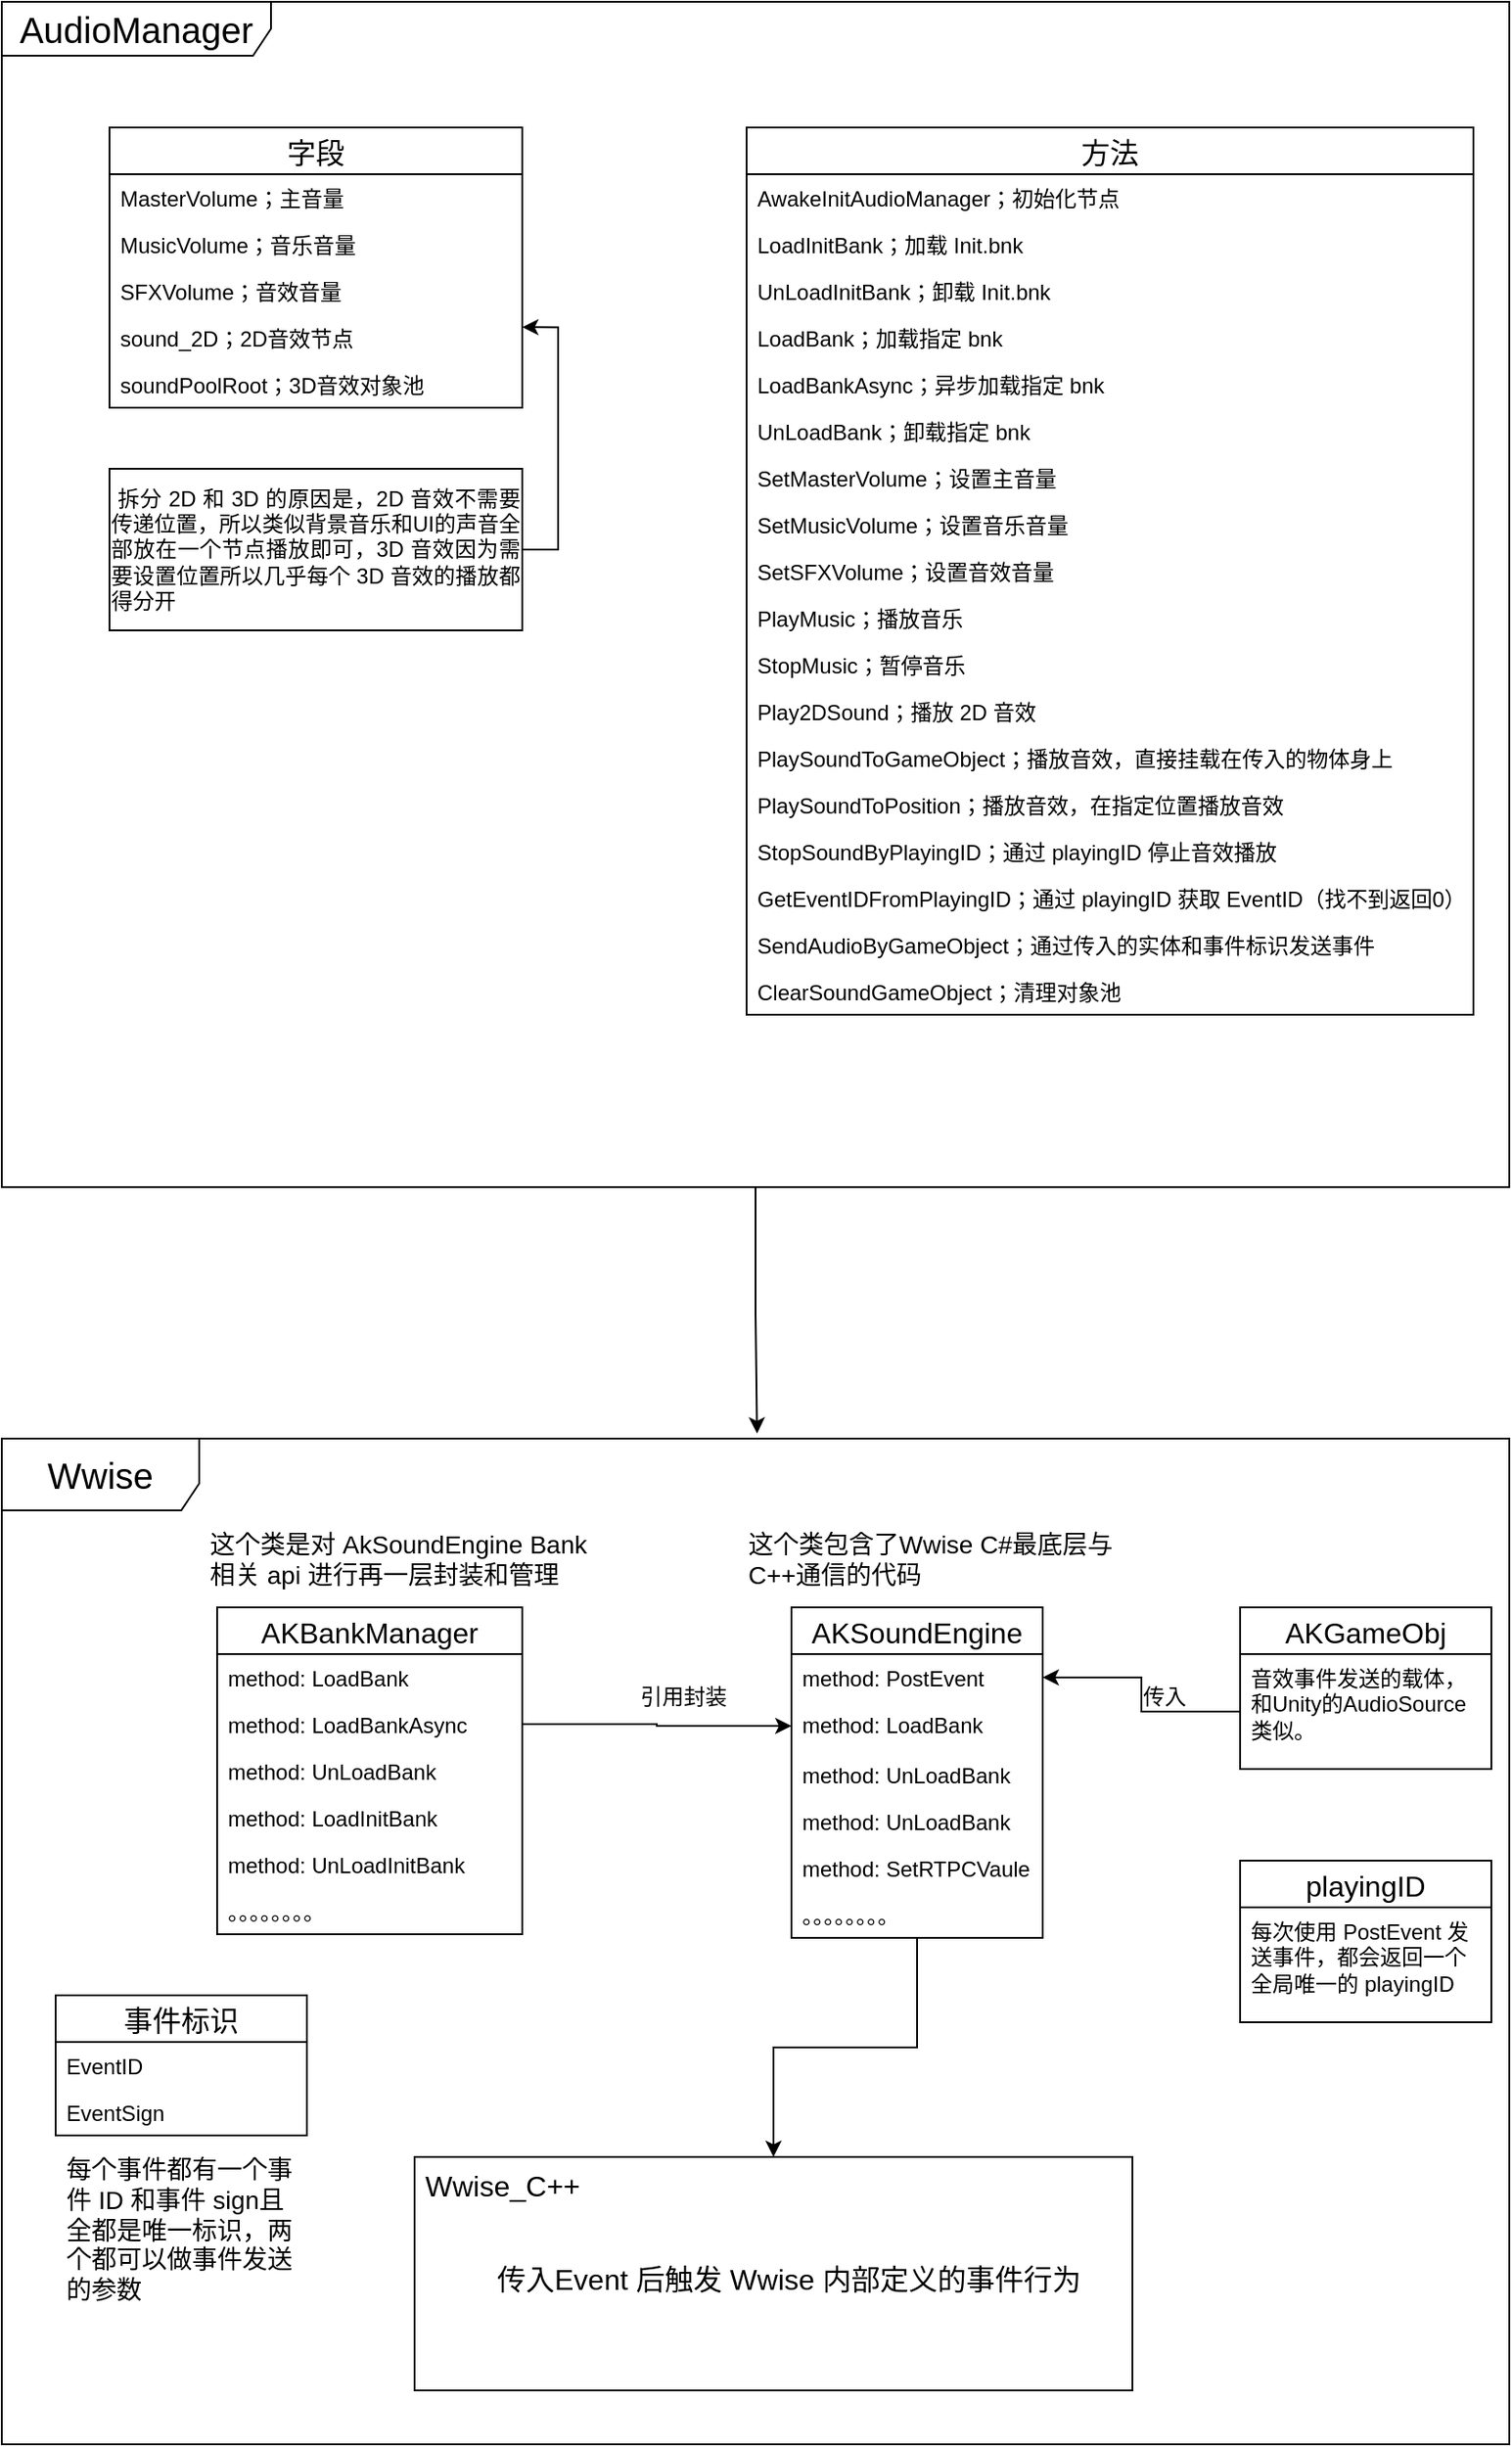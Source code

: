 <mxfile version="20.5.1" type="github">
  <diagram id="W7pLzV4CGx1_tsKxCLEU" name="第 1 页">
    <mxGraphModel dx="1422" dy="774" grid="1" gridSize="10" guides="1" tooltips="1" connect="1" arrows="1" fold="1" page="1" pageScale="1" pageWidth="3300" pageHeight="4681" math="0" shadow="0">
      <root>
        <mxCell id="0" />
        <mxCell id="1" parent="0" />
        <mxCell id="16j1ug62YujSaT9Nk4Fa-153" style="edgeStyle=orthogonalEdgeStyle;rounded=0;orthogonalLoop=1;jettySize=auto;html=1;entryX=0.501;entryY=-0.005;entryDx=0;entryDy=0;entryPerimeter=0;fontSize=16;" edge="1" parent="1" source="16j1ug62YujSaT9Nk4Fa-84" target="16j1ug62YujSaT9Nk4Fa-69">
          <mxGeometry relative="1" as="geometry" />
        </mxCell>
        <mxCell id="16j1ug62YujSaT9Nk4Fa-84" value="&lt;font style=&quot;font-size: 20px;&quot;&gt;AudioManager&lt;/font&gt;" style="shape=umlFrame;whiteSpace=wrap;html=1;rounded=0;shadow=0;glass=0;sketch=0;fontSize=12;width=150;height=30;" vertex="1" parent="1">
          <mxGeometry x="1120" y="3040" width="840" height="660" as="geometry" />
        </mxCell>
        <mxCell id="16j1ug62YujSaT9Nk4Fa-69" value="&lt;font style=&quot;font-size: 20px;&quot;&gt;Wwise&lt;/font&gt;" style="shape=umlFrame;whiteSpace=wrap;html=1;rounded=0;shadow=0;glass=0;sketch=0;fontSize=12;width=110;height=40;" vertex="1" parent="1">
          <mxGeometry x="1120" y="3840" width="840" height="560" as="geometry" />
        </mxCell>
        <mxCell id="16j1ug62YujSaT9Nk4Fa-82" style="edgeStyle=orthogonalEdgeStyle;rounded=0;orthogonalLoop=1;jettySize=auto;html=1;fontSize=12;" edge="1" parent="1" source="16j1ug62YujSaT9Nk4Fa-1" target="16j1ug62YujSaT9Nk4Fa-52">
          <mxGeometry relative="1" as="geometry" />
        </mxCell>
        <mxCell id="16j1ug62YujSaT9Nk4Fa-1" value="AKSoundEngine" style="swimlane;fontStyle=0;childLayout=stackLayout;horizontal=1;startSize=26;fillColor=none;horizontalStack=0;resizeParent=1;resizeParentMax=0;resizeLast=0;collapsible=1;marginBottom=0;swimlaneLine=1;glass=0;fontSize=16;" vertex="1" parent="1">
          <mxGeometry x="1560" y="3934" width="140" height="184" as="geometry">
            <mxRectangle x="1520" y="3890" width="60" height="30" as="alternateBounds" />
          </mxGeometry>
        </mxCell>
        <mxCell id="16j1ug62YujSaT9Nk4Fa-2" value="method: PostEvent" style="text;strokeColor=none;fillColor=none;align=left;verticalAlign=top;spacingLeft=4;spacingRight=4;overflow=hidden;rotatable=0;points=[[0,0.5],[1,0.5]];portConstraint=eastwest;" vertex="1" parent="16j1ug62YujSaT9Nk4Fa-1">
          <mxGeometry y="26" width="140" height="26" as="geometry" />
        </mxCell>
        <mxCell id="16j1ug62YujSaT9Nk4Fa-64" value="method: LoadBank" style="text;strokeColor=none;fillColor=none;align=left;verticalAlign=top;spacingLeft=4;spacingRight=4;overflow=hidden;rotatable=0;points=[[0,0.5],[1,0.5]];portConstraint=eastwest;" vertex="1" parent="16j1ug62YujSaT9Nk4Fa-1">
          <mxGeometry y="52" width="140" height="28" as="geometry" />
        </mxCell>
        <mxCell id="16j1ug62YujSaT9Nk4Fa-65" value="method: UnLoadBank&#xa;" style="text;strokeColor=none;fillColor=none;align=left;verticalAlign=top;spacingLeft=4;spacingRight=4;overflow=hidden;rotatable=0;points=[[0,0.5],[1,0.5]];portConstraint=eastwest;" vertex="1" parent="16j1ug62YujSaT9Nk4Fa-1">
          <mxGeometry y="80" width="140" height="26" as="geometry" />
        </mxCell>
        <mxCell id="16j1ug62YujSaT9Nk4Fa-79" value="method: UnLoadBank&#xa;" style="text;strokeColor=none;fillColor=none;align=left;verticalAlign=top;spacingLeft=4;spacingRight=4;overflow=hidden;rotatable=0;points=[[0,0.5],[1,0.5]];portConstraint=eastwest;" vertex="1" parent="16j1ug62YujSaT9Nk4Fa-1">
          <mxGeometry y="106" width="140" height="26" as="geometry" />
        </mxCell>
        <mxCell id="16j1ug62YujSaT9Nk4Fa-81" value="method: SetRTPCVaule&#xa;&#xa;" style="text;strokeColor=none;fillColor=none;align=left;verticalAlign=top;spacingLeft=4;spacingRight=4;overflow=hidden;rotatable=0;points=[[0,0.5],[1,0.5]];portConstraint=eastwest;" vertex="1" parent="16j1ug62YujSaT9Nk4Fa-1">
          <mxGeometry y="132" width="140" height="26" as="geometry" />
        </mxCell>
        <mxCell id="16j1ug62YujSaT9Nk4Fa-71" value="。。。。。。。。" style="text;strokeColor=none;fillColor=none;align=left;verticalAlign=top;spacingLeft=4;spacingRight=4;overflow=hidden;rotatable=0;points=[[0,0.5],[1,0.5]];portConstraint=eastwest;" vertex="1" parent="16j1ug62YujSaT9Nk4Fa-1">
          <mxGeometry y="158" width="140" height="26" as="geometry" />
        </mxCell>
        <mxCell id="16j1ug62YujSaT9Nk4Fa-52" value="" style="verticalLabelPosition=bottom;verticalAlign=top;html=1;shape=mxgraph.basic.rect;fillColor2=none;strokeWidth=1;size=20;indent=5;rounded=0;shadow=0;glass=0;sketch=0;fontSize=16;" vertex="1" parent="1">
          <mxGeometry x="1350" y="4240" width="400" height="130" as="geometry" />
        </mxCell>
        <mxCell id="16j1ug62YujSaT9Nk4Fa-53" value="Wwise_C++" style="text;strokeColor=none;fillColor=none;align=left;verticalAlign=top;spacingLeft=4;spacingRight=4;overflow=hidden;rotatable=0;points=[[0,0.5],[1,0.5]];portConstraint=eastwest;rounded=0;shadow=0;glass=0;sketch=0;fontSize=16;" vertex="1" parent="1">
          <mxGeometry x="1350" y="4240" width="120" height="26" as="geometry" />
        </mxCell>
        <mxCell id="16j1ug62YujSaT9Nk4Fa-59" value="传入Event 后触发 Wwise 内部定义的事件行为" style="text;strokeColor=none;fillColor=none;align=left;verticalAlign=top;spacingLeft=4;spacingRight=4;overflow=hidden;rotatable=0;points=[[0,0.5],[1,0.5]];portConstraint=eastwest;rounded=0;shadow=0;glass=0;sketch=0;fontSize=16;" vertex="1" parent="1">
          <mxGeometry x="1390" y="4292" width="340" height="26" as="geometry" />
        </mxCell>
        <mxCell id="16j1ug62YujSaT9Nk4Fa-60" value="AKBankManager" style="swimlane;fontStyle=0;childLayout=stackLayout;horizontal=1;startSize=26;fillColor=none;horizontalStack=0;resizeParent=1;resizeParentMax=0;resizeLast=0;collapsible=1;marginBottom=0;rounded=0;shadow=0;glass=0;sketch=0;fontSize=16;" vertex="1" parent="1">
          <mxGeometry x="1240" y="3934" width="170" height="182" as="geometry" />
        </mxCell>
        <mxCell id="16j1ug62YujSaT9Nk4Fa-61" value="method: LoadBank&#xa;" style="text;strokeColor=none;fillColor=none;align=left;verticalAlign=top;spacingLeft=4;spacingRight=4;overflow=hidden;rotatable=0;points=[[0,0.5],[1,0.5]];portConstraint=eastwest;rounded=0;shadow=0;glass=0;sketch=0;fontSize=12;" vertex="1" parent="16j1ug62YujSaT9Nk4Fa-60">
          <mxGeometry y="26" width="170" height="26" as="geometry" />
        </mxCell>
        <mxCell id="16j1ug62YujSaT9Nk4Fa-80" value="method: LoadBankAsync&#xa;&#xa;" style="text;strokeColor=none;fillColor=none;align=left;verticalAlign=top;spacingLeft=4;spacingRight=4;overflow=hidden;rotatable=0;points=[[0,0.5],[1,0.5]];portConstraint=eastwest;rounded=0;shadow=0;glass=0;sketch=0;fontSize=12;" vertex="1" parent="16j1ug62YujSaT9Nk4Fa-60">
          <mxGeometry y="52" width="170" height="26" as="geometry" />
        </mxCell>
        <mxCell id="16j1ug62YujSaT9Nk4Fa-73" value="method: UnLoadBank&#xa;" style="text;strokeColor=none;fillColor=none;align=left;verticalAlign=top;spacingLeft=4;spacingRight=4;overflow=hidden;rotatable=0;points=[[0,0.5],[1,0.5]];portConstraint=eastwest;rounded=0;shadow=0;glass=0;sketch=0;fontSize=12;" vertex="1" parent="16j1ug62YujSaT9Nk4Fa-60">
          <mxGeometry y="78" width="170" height="26" as="geometry" />
        </mxCell>
        <mxCell id="16j1ug62YujSaT9Nk4Fa-66" value="method: LoadInitBank&#xa;" style="text;strokeColor=none;fillColor=none;align=left;verticalAlign=top;spacingLeft=4;spacingRight=4;overflow=hidden;rotatable=0;points=[[0,0.5],[1,0.5]];portConstraint=eastwest;rounded=0;shadow=0;glass=0;sketch=0;fontSize=12;" vertex="1" parent="16j1ug62YujSaT9Nk4Fa-60">
          <mxGeometry y="104" width="170" height="26" as="geometry" />
        </mxCell>
        <mxCell id="16j1ug62YujSaT9Nk4Fa-72" value="method: UnLoadInitBank&#xa;&#xa;" style="text;strokeColor=none;fillColor=none;align=left;verticalAlign=top;spacingLeft=4;spacingRight=4;overflow=hidden;rotatable=0;points=[[0,0.5],[1,0.5]];portConstraint=eastwest;rounded=0;shadow=0;glass=0;sketch=0;fontSize=12;" vertex="1" parent="16j1ug62YujSaT9Nk4Fa-60">
          <mxGeometry y="130" width="170" height="26" as="geometry" />
        </mxCell>
        <mxCell id="16j1ug62YujSaT9Nk4Fa-77" value="。。。。。。。。&#xa;" style="text;strokeColor=none;fillColor=none;align=left;verticalAlign=top;spacingLeft=4;spacingRight=4;overflow=hidden;rotatable=0;points=[[0,0.5],[1,0.5]];portConstraint=eastwest;rounded=0;shadow=0;glass=0;sketch=0;fontSize=12;" vertex="1" parent="16j1ug62YujSaT9Nk4Fa-60">
          <mxGeometry y="156" width="170" height="26" as="geometry" />
        </mxCell>
        <mxCell id="16j1ug62YujSaT9Nk4Fa-70" value="这个类包含了Wwise C#最底层与C++通信的代码" style="text;strokeColor=none;fillColor=none;align=left;verticalAlign=top;spacingLeft=4;spacingRight=4;overflow=hidden;rotatable=0;points=[[0,0.5],[1,0.5]];portConstraint=eastwest;rounded=0;shadow=0;glass=0;sketch=0;fontSize=14;whiteSpace=wrap;" vertex="1" parent="1">
          <mxGeometry x="1530" y="3884" width="220" height="50" as="geometry" />
        </mxCell>
        <mxCell id="16j1ug62YujSaT9Nk4Fa-75" style="edgeStyle=orthogonalEdgeStyle;rounded=0;orthogonalLoop=1;jettySize=auto;html=1;exitX=1;exitY=0.5;exitDx=0;exitDy=0;fontSize=14;" edge="1" parent="1" source="16j1ug62YujSaT9Nk4Fa-80" target="16j1ug62YujSaT9Nk4Fa-64">
          <mxGeometry relative="1" as="geometry" />
        </mxCell>
        <mxCell id="16j1ug62YujSaT9Nk4Fa-76" value="引用封装" style="text;strokeColor=none;fillColor=none;align=left;verticalAlign=top;spacingLeft=4;spacingRight=4;overflow=hidden;rotatable=0;points=[[0,0.5],[1,0.5]];portConstraint=eastwest;rounded=0;shadow=0;glass=0;sketch=0;fontSize=12;" vertex="1" parent="1">
          <mxGeometry x="1470" y="3970" width="100" height="26" as="geometry" />
        </mxCell>
        <mxCell id="16j1ug62YujSaT9Nk4Fa-78" value="这个类是对 AkSoundEngine Bank 相关 api 进行再一层封装和管理" style="text;strokeColor=none;fillColor=none;align=left;verticalAlign=top;spacingLeft=4;spacingRight=4;overflow=hidden;rotatable=0;points=[[0,0.5],[1,0.5]];portConstraint=eastwest;rounded=0;shadow=0;glass=0;sketch=0;fontSize=14;whiteSpace=wrap;" vertex="1" parent="1">
          <mxGeometry x="1230" y="3884" width="230" height="46" as="geometry" />
        </mxCell>
        <mxCell id="16j1ug62YujSaT9Nk4Fa-85" value="字段" style="swimlane;fontStyle=0;childLayout=stackLayout;horizontal=1;startSize=26;fillColor=none;horizontalStack=0;resizeParent=1;resizeParentMax=0;resizeLast=0;collapsible=1;marginBottom=0;rounded=0;shadow=0;glass=0;sketch=0;fontSize=16;" vertex="1" parent="1">
          <mxGeometry x="1180" y="3110" width="230" height="156" as="geometry" />
        </mxCell>
        <mxCell id="16j1ug62YujSaT9Nk4Fa-86" value="MasterVolume；主音量" style="text;strokeColor=none;fillColor=none;align=left;verticalAlign=top;spacingLeft=4;spacingRight=4;overflow=hidden;rotatable=0;points=[[0,0.5],[1,0.5]];portConstraint=eastwest;rounded=0;shadow=0;glass=0;sketch=0;fontSize=12;" vertex="1" parent="16j1ug62YujSaT9Nk4Fa-85">
          <mxGeometry y="26" width="230" height="26" as="geometry" />
        </mxCell>
        <mxCell id="16j1ug62YujSaT9Nk4Fa-89" value="MusicVolume；音乐音量" style="text;strokeColor=none;fillColor=none;align=left;verticalAlign=top;spacingLeft=4;spacingRight=4;overflow=hidden;rotatable=0;points=[[0,0.5],[1,0.5]];portConstraint=eastwest;rounded=0;shadow=0;glass=0;sketch=0;fontSize=12;" vertex="1" parent="16j1ug62YujSaT9Nk4Fa-85">
          <mxGeometry y="52" width="230" height="26" as="geometry" />
        </mxCell>
        <mxCell id="16j1ug62YujSaT9Nk4Fa-90" value="SFXVolume；音效音量" style="text;strokeColor=none;fillColor=none;align=left;verticalAlign=top;spacingLeft=4;spacingRight=4;overflow=hidden;rotatable=0;points=[[0,0.5],[1,0.5]];portConstraint=eastwest;rounded=0;shadow=0;glass=0;sketch=0;fontSize=12;" vertex="1" parent="16j1ug62YujSaT9Nk4Fa-85">
          <mxGeometry y="78" width="230" height="26" as="geometry" />
        </mxCell>
        <mxCell id="16j1ug62YujSaT9Nk4Fa-91" value="sound_2D；2D音效节点" style="text;strokeColor=none;fillColor=none;align=left;verticalAlign=top;spacingLeft=4;spacingRight=4;overflow=hidden;rotatable=0;points=[[0,0.5],[1,0.5]];portConstraint=eastwest;rounded=0;shadow=0;glass=0;sketch=0;fontSize=12;" vertex="1" parent="16j1ug62YujSaT9Nk4Fa-85">
          <mxGeometry y="104" width="230" height="26" as="geometry" />
        </mxCell>
        <mxCell id="16j1ug62YujSaT9Nk4Fa-101" value="soundPoolRoot；3D音效对象池" style="text;strokeColor=none;fillColor=none;align=left;verticalAlign=top;spacingLeft=4;spacingRight=4;overflow=hidden;rotatable=0;points=[[0,0.5],[1,0.5]];portConstraint=eastwest;rounded=0;shadow=0;glass=0;sketch=0;fontSize=12;" vertex="1" parent="16j1ug62YujSaT9Nk4Fa-85">
          <mxGeometry y="130" width="230" height="26" as="geometry" />
        </mxCell>
        <mxCell id="16j1ug62YujSaT9Nk4Fa-92" value="AKGameObj" style="swimlane;fontStyle=0;childLayout=stackLayout;horizontal=1;startSize=26;fillColor=none;horizontalStack=0;resizeParent=1;resizeParentMax=0;resizeLast=0;collapsible=1;marginBottom=0;swimlaneLine=1;glass=0;fontSize=16;" vertex="1" parent="1">
          <mxGeometry x="1810" y="3934" width="140" height="90" as="geometry">
            <mxRectangle x="1520" y="3890" width="60" height="30" as="alternateBounds" />
          </mxGeometry>
        </mxCell>
        <mxCell id="16j1ug62YujSaT9Nk4Fa-93" value="音效事件发送的载体，和Unity的AudioSource类似。" style="text;strokeColor=none;fillColor=none;align=left;verticalAlign=top;spacingLeft=4;spacingRight=4;overflow=hidden;rotatable=0;points=[[0,0.5],[1,0.5]];portConstraint=eastwest;whiteSpace=wrap;" vertex="1" parent="16j1ug62YujSaT9Nk4Fa-92">
          <mxGeometry y="26" width="140" height="64" as="geometry" />
        </mxCell>
        <mxCell id="16j1ug62YujSaT9Nk4Fa-99" style="edgeStyle=orthogonalEdgeStyle;rounded=0;orthogonalLoop=1;jettySize=auto;html=1;entryX=1;entryY=0.5;entryDx=0;entryDy=0;fontSize=12;" edge="1" parent="1" source="16j1ug62YujSaT9Nk4Fa-93" target="16j1ug62YujSaT9Nk4Fa-2">
          <mxGeometry relative="1" as="geometry" />
        </mxCell>
        <mxCell id="16j1ug62YujSaT9Nk4Fa-100" value="传入" style="text;strokeColor=none;fillColor=none;align=left;verticalAlign=top;spacingLeft=4;spacingRight=4;overflow=hidden;rotatable=0;points=[[0,0.5],[1,0.5]];portConstraint=eastwest;rounded=0;shadow=0;glass=0;sketch=0;fontSize=12;" vertex="1" parent="1">
          <mxGeometry x="1750" y="3970" width="40" height="26" as="geometry" />
        </mxCell>
        <mxCell id="16j1ug62YujSaT9Nk4Fa-118" style="edgeStyle=orthogonalEdgeStyle;rounded=0;orthogonalLoop=1;jettySize=auto;html=1;exitX=1;exitY=0.5;exitDx=0;exitDy=0;entryX=1;entryY=0.276;entryDx=0;entryDy=0;entryPerimeter=0;fontSize=12;" edge="1" parent="1" source="16j1ug62YujSaT9Nk4Fa-108" target="16j1ug62YujSaT9Nk4Fa-91">
          <mxGeometry relative="1" as="geometry" />
        </mxCell>
        <mxCell id="16j1ug62YujSaT9Nk4Fa-108" value="&lt;div style=&quot;text-align: justify;&quot;&gt;&lt;span style=&quot;background-color: initial;&quot;&gt;&amp;nbsp;拆分 2D 和 3D 的原因是，2D 音效不需要传递位置，所以类似背景音乐和UI的声音全部放在一个节点播放即可，3D 音效因为需要设置位置所以几乎每个 3D 音效的播放都得分开&lt;/span&gt;&lt;/div&gt;" style="html=1;rounded=0;shadow=0;glass=0;sketch=0;fontSize=12;whiteSpace=wrap;" vertex="1" parent="1">
          <mxGeometry x="1180" y="3300" width="230" height="90" as="geometry" />
        </mxCell>
        <mxCell id="16j1ug62YujSaT9Nk4Fa-112" value="方法" style="swimlane;fontStyle=0;childLayout=stackLayout;horizontal=1;startSize=26;fillColor=none;horizontalStack=0;resizeParent=1;resizeParentMax=0;resizeLast=0;collapsible=1;marginBottom=0;rounded=0;shadow=0;glass=0;sketch=0;fontSize=16;labelBackgroundColor=none;labelBorderColor=none;" vertex="1" parent="1">
          <mxGeometry x="1535" y="3110" width="405" height="494" as="geometry" />
        </mxCell>
        <mxCell id="16j1ug62YujSaT9Nk4Fa-113" value="AwakeInitAudioManager；初始化节点" style="text;strokeColor=none;fillColor=none;align=left;verticalAlign=top;spacingLeft=4;spacingRight=4;overflow=hidden;rotatable=0;points=[[0,0.5],[1,0.5]];portConstraint=eastwest;rounded=0;shadow=0;glass=0;sketch=0;fontSize=12;" vertex="1" parent="16j1ug62YujSaT9Nk4Fa-112">
          <mxGeometry y="26" width="405" height="26" as="geometry" />
        </mxCell>
        <mxCell id="16j1ug62YujSaT9Nk4Fa-114" value="LoadInitBank；加载 Init.bnk" style="text;strokeColor=none;fillColor=none;align=left;verticalAlign=top;spacingLeft=4;spacingRight=4;overflow=hidden;rotatable=0;points=[[0,0.5],[1,0.5]];portConstraint=eastwest;rounded=0;shadow=0;glass=0;sketch=0;fontSize=12;" vertex="1" parent="16j1ug62YujSaT9Nk4Fa-112">
          <mxGeometry y="52" width="405" height="26" as="geometry" />
        </mxCell>
        <mxCell id="16j1ug62YujSaT9Nk4Fa-115" value="UnLoadInitBank；卸载 Init.bnk" style="text;strokeColor=none;fillColor=none;align=left;verticalAlign=top;spacingLeft=4;spacingRight=4;overflow=hidden;rotatable=0;points=[[0,0.5],[1,0.5]];portConstraint=eastwest;rounded=0;shadow=0;glass=0;sketch=0;fontSize=12;" vertex="1" parent="16j1ug62YujSaT9Nk4Fa-112">
          <mxGeometry y="78" width="405" height="26" as="geometry" />
        </mxCell>
        <mxCell id="16j1ug62YujSaT9Nk4Fa-116" value="LoadBank；加载指定 bnk" style="text;strokeColor=none;fillColor=none;align=left;verticalAlign=top;spacingLeft=4;spacingRight=4;overflow=hidden;rotatable=0;points=[[0,0.5],[1,0.5]];portConstraint=eastwest;rounded=0;shadow=0;glass=0;sketch=0;fontSize=12;" vertex="1" parent="16j1ug62YujSaT9Nk4Fa-112">
          <mxGeometry y="104" width="405" height="26" as="geometry" />
        </mxCell>
        <mxCell id="16j1ug62YujSaT9Nk4Fa-119" value="LoadBankAsync；异步加载指定 bnk" style="text;strokeColor=none;fillColor=none;align=left;verticalAlign=top;spacingLeft=4;spacingRight=4;overflow=hidden;rotatable=0;points=[[0,0.5],[1,0.5]];portConstraint=eastwest;rounded=0;shadow=0;glass=0;sketch=0;fontSize=12;" vertex="1" parent="16j1ug62YujSaT9Nk4Fa-112">
          <mxGeometry y="130" width="405" height="26" as="geometry" />
        </mxCell>
        <mxCell id="16j1ug62YujSaT9Nk4Fa-120" value="UnLoadBank；卸载指定 bnk" style="text;strokeColor=none;fillColor=none;align=left;verticalAlign=top;spacingLeft=4;spacingRight=4;overflow=hidden;rotatable=0;points=[[0,0.5],[1,0.5]];portConstraint=eastwest;rounded=0;shadow=0;glass=0;sketch=0;fontSize=12;" vertex="1" parent="16j1ug62YujSaT9Nk4Fa-112">
          <mxGeometry y="156" width="405" height="26" as="geometry" />
        </mxCell>
        <mxCell id="16j1ug62YujSaT9Nk4Fa-121" value="SetMasterVolume；设置主音量" style="text;strokeColor=none;fillColor=none;align=left;verticalAlign=top;spacingLeft=4;spacingRight=4;overflow=hidden;rotatable=0;points=[[0,0.5],[1,0.5]];portConstraint=eastwest;rounded=0;shadow=0;glass=0;sketch=0;fontSize=12;" vertex="1" parent="16j1ug62YujSaT9Nk4Fa-112">
          <mxGeometry y="182" width="405" height="26" as="geometry" />
        </mxCell>
        <mxCell id="16j1ug62YujSaT9Nk4Fa-122" value="SetMusicVolume；设置音乐音量" style="text;strokeColor=none;fillColor=none;align=left;verticalAlign=top;spacingLeft=4;spacingRight=4;overflow=hidden;rotatable=0;points=[[0,0.5],[1,0.5]];portConstraint=eastwest;rounded=0;shadow=0;glass=0;sketch=0;fontSize=12;" vertex="1" parent="16j1ug62YujSaT9Nk4Fa-112">
          <mxGeometry y="208" width="405" height="26" as="geometry" />
        </mxCell>
        <mxCell id="16j1ug62YujSaT9Nk4Fa-123" value="SetSFXVolume；设置音效音量" style="text;strokeColor=none;fillColor=none;align=left;verticalAlign=top;spacingLeft=4;spacingRight=4;overflow=hidden;rotatable=0;points=[[0,0.5],[1,0.5]];portConstraint=eastwest;rounded=0;shadow=0;glass=0;sketch=0;fontSize=12;" vertex="1" parent="16j1ug62YujSaT9Nk4Fa-112">
          <mxGeometry y="234" width="405" height="26" as="geometry" />
        </mxCell>
        <mxCell id="16j1ug62YujSaT9Nk4Fa-124" value="PlayMusic；播放音乐" style="text;strokeColor=none;fillColor=none;align=left;verticalAlign=top;spacingLeft=4;spacingRight=4;overflow=hidden;rotatable=0;points=[[0,0.5],[1,0.5]];portConstraint=eastwest;rounded=0;shadow=0;glass=0;sketch=0;fontSize=12;" vertex="1" parent="16j1ug62YujSaT9Nk4Fa-112">
          <mxGeometry y="260" width="405" height="26" as="geometry" />
        </mxCell>
        <mxCell id="16j1ug62YujSaT9Nk4Fa-125" value="StopMusic；暂停音乐" style="text;strokeColor=none;fillColor=none;align=left;verticalAlign=top;spacingLeft=4;spacingRight=4;overflow=hidden;rotatable=0;points=[[0,0.5],[1,0.5]];portConstraint=eastwest;rounded=0;shadow=0;glass=0;sketch=0;fontSize=12;" vertex="1" parent="16j1ug62YujSaT9Nk4Fa-112">
          <mxGeometry y="286" width="405" height="26" as="geometry" />
        </mxCell>
        <mxCell id="16j1ug62YujSaT9Nk4Fa-126" value="Play2DSound；播放 2D 音效" style="text;strokeColor=none;fillColor=none;align=left;verticalAlign=top;spacingLeft=4;spacingRight=4;overflow=hidden;rotatable=0;points=[[0,0.5],[1,0.5]];portConstraint=eastwest;rounded=0;shadow=0;glass=0;sketch=0;fontSize=12;" vertex="1" parent="16j1ug62YujSaT9Nk4Fa-112">
          <mxGeometry y="312" width="405" height="26" as="geometry" />
        </mxCell>
        <mxCell id="16j1ug62YujSaT9Nk4Fa-140" value="PlaySoundToGameObject；播放音效，直接挂载在传入的物体身上" style="text;strokeColor=none;fillColor=none;align=left;verticalAlign=top;spacingLeft=4;spacingRight=4;overflow=hidden;rotatable=0;points=[[0,0.5],[1,0.5]];portConstraint=eastwest;rounded=0;shadow=0;glass=0;sketch=0;fontSize=12;" vertex="1" parent="16j1ug62YujSaT9Nk4Fa-112">
          <mxGeometry y="338" width="405" height="26" as="geometry" />
        </mxCell>
        <mxCell id="16j1ug62YujSaT9Nk4Fa-141" value="PlaySoundToPosition；播放音效，在指定位置播放音效" style="text;strokeColor=none;fillColor=none;align=left;verticalAlign=top;spacingLeft=4;spacingRight=4;overflow=hidden;rotatable=0;points=[[0,0.5],[1,0.5]];portConstraint=eastwest;rounded=0;shadow=0;glass=0;sketch=0;fontSize=12;" vertex="1" parent="16j1ug62YujSaT9Nk4Fa-112">
          <mxGeometry y="364" width="405" height="26" as="geometry" />
        </mxCell>
        <mxCell id="16j1ug62YujSaT9Nk4Fa-142" value="StopSoundByPlayingID；通过 playingID 停止音效播放" style="text;strokeColor=none;fillColor=none;align=left;verticalAlign=top;spacingLeft=4;spacingRight=4;overflow=hidden;rotatable=0;points=[[0,0.5],[1,0.5]];portConstraint=eastwest;rounded=0;shadow=0;glass=0;sketch=0;fontSize=12;" vertex="1" parent="16j1ug62YujSaT9Nk4Fa-112">
          <mxGeometry y="390" width="405" height="26" as="geometry" />
        </mxCell>
        <mxCell id="16j1ug62YujSaT9Nk4Fa-145" value="GetEventIDFromPlayingID；通过 playingID 获取 EventID（找不到返回0）" style="text;strokeColor=none;fillColor=none;align=left;verticalAlign=top;spacingLeft=4;spacingRight=4;overflow=hidden;rotatable=0;points=[[0,0.5],[1,0.5]];portConstraint=eastwest;rounded=0;shadow=0;glass=0;sketch=0;fontSize=12;" vertex="1" parent="16j1ug62YujSaT9Nk4Fa-112">
          <mxGeometry y="416" width="405" height="26" as="geometry" />
        </mxCell>
        <mxCell id="16j1ug62YujSaT9Nk4Fa-151" value="SendAudioByGameObject；通过传入的实体和事件标识发送事件" style="text;strokeColor=none;fillColor=none;align=left;verticalAlign=top;spacingLeft=4;spacingRight=4;overflow=hidden;rotatable=0;points=[[0,0.5],[1,0.5]];portConstraint=eastwest;rounded=0;shadow=0;glass=0;sketch=0;fontSize=12;" vertex="1" parent="16j1ug62YujSaT9Nk4Fa-112">
          <mxGeometry y="442" width="405" height="26" as="geometry" />
        </mxCell>
        <mxCell id="16j1ug62YujSaT9Nk4Fa-152" value="ClearSoundGameObject；清理对象池" style="text;strokeColor=none;fillColor=none;align=left;verticalAlign=top;spacingLeft=4;spacingRight=4;overflow=hidden;rotatable=0;points=[[0,0.5],[1,0.5]];portConstraint=eastwest;rounded=0;shadow=0;glass=0;sketch=0;fontSize=12;" vertex="1" parent="16j1ug62YujSaT9Nk4Fa-112">
          <mxGeometry y="468" width="405" height="26" as="geometry" />
        </mxCell>
        <mxCell id="16j1ug62YujSaT9Nk4Fa-143" value="playingID" style="swimlane;fontStyle=0;childLayout=stackLayout;horizontal=1;startSize=26;fillColor=none;horizontalStack=0;resizeParent=1;resizeParentMax=0;resizeLast=0;collapsible=1;marginBottom=0;swimlaneLine=1;glass=0;fontSize=16;" vertex="1" parent="1">
          <mxGeometry x="1810" y="4075" width="140" height="90" as="geometry">
            <mxRectangle x="1520" y="3890" width="60" height="30" as="alternateBounds" />
          </mxGeometry>
        </mxCell>
        <mxCell id="16j1ug62YujSaT9Nk4Fa-144" value="每次使用 PostEvent 发送事件，都会返回一个全局唯一的 playingID" style="text;strokeColor=none;fillColor=none;align=left;verticalAlign=top;spacingLeft=4;spacingRight=4;overflow=hidden;rotatable=0;points=[[0,0.5],[1,0.5]];portConstraint=eastwest;whiteSpace=wrap;" vertex="1" parent="16j1ug62YujSaT9Nk4Fa-143">
          <mxGeometry y="26" width="140" height="64" as="geometry" />
        </mxCell>
        <mxCell id="16j1ug62YujSaT9Nk4Fa-146" value="事件标识" style="swimlane;fontStyle=0;childLayout=stackLayout;horizontal=1;startSize=26;fillColor=none;horizontalStack=0;resizeParent=1;resizeParentMax=0;resizeLast=0;collapsible=1;marginBottom=0;rounded=0;shadow=0;glass=0;labelBackgroundColor=none;labelBorderColor=none;sketch=0;fontSize=16;" vertex="1" parent="1">
          <mxGeometry x="1150" y="4150" width="140" height="78" as="geometry" />
        </mxCell>
        <mxCell id="16j1ug62YujSaT9Nk4Fa-147" value="EventID" style="text;strokeColor=none;fillColor=none;align=left;verticalAlign=top;spacingLeft=4;spacingRight=4;overflow=hidden;rotatable=0;points=[[0,0.5],[1,0.5]];portConstraint=eastwest;rounded=0;shadow=0;glass=0;labelBackgroundColor=none;labelBorderColor=none;sketch=0;fontSize=12;" vertex="1" parent="16j1ug62YujSaT9Nk4Fa-146">
          <mxGeometry y="26" width="140" height="26" as="geometry" />
        </mxCell>
        <mxCell id="16j1ug62YujSaT9Nk4Fa-148" value="EventSign" style="text;strokeColor=none;fillColor=none;align=left;verticalAlign=top;spacingLeft=4;spacingRight=4;overflow=hidden;rotatable=0;points=[[0,0.5],[1,0.5]];portConstraint=eastwest;rounded=0;shadow=0;glass=0;labelBackgroundColor=none;labelBorderColor=none;sketch=0;fontSize=12;" vertex="1" parent="16j1ug62YujSaT9Nk4Fa-146">
          <mxGeometry y="52" width="140" height="26" as="geometry" />
        </mxCell>
        <mxCell id="16j1ug62YujSaT9Nk4Fa-150" value="每个事件都有一个事件 ID 和事件 sign且全都是唯一标识，两个都可以做事件发送的参数" style="text;strokeColor=none;fillColor=none;align=left;verticalAlign=top;spacingLeft=4;spacingRight=4;overflow=hidden;rotatable=0;points=[[0,0.5],[1,0.5]];portConstraint=eastwest;rounded=0;shadow=0;glass=0;sketch=0;fontSize=14;whiteSpace=wrap;" vertex="1" parent="1">
          <mxGeometry x="1150" y="4232" width="140" height="138" as="geometry" />
        </mxCell>
      </root>
    </mxGraphModel>
  </diagram>
</mxfile>
